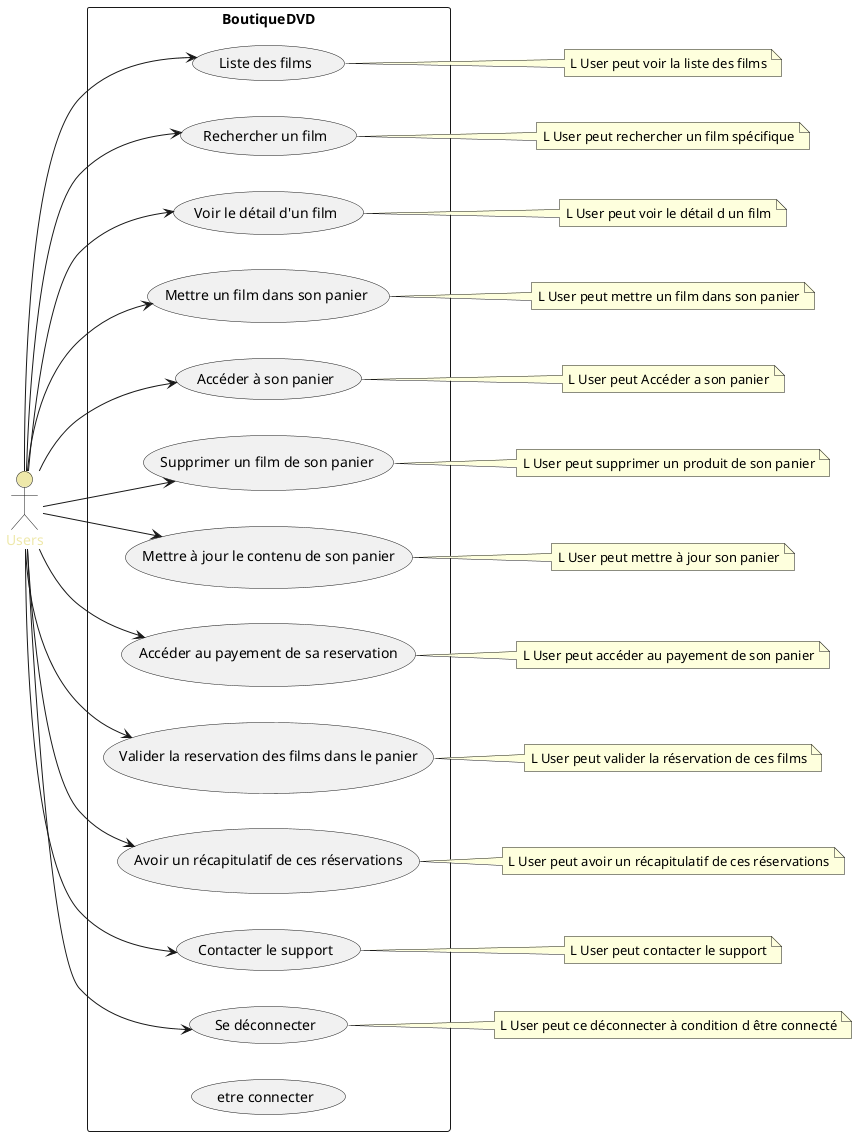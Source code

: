 @startuml Exercice2
left to right direction


actor "Users" as U #PaleGoldenRod;text:PaleGoldenRod

rectangle "BoutiqueDVD" {
    usecase "Liste des films" as UC1
    usecase "Rechercher un film" as UC2
    usecase "Voir le détail d'un film" as UC3
    usecase "Mettre un film dans son panier" as UC4
    usecase "Accéder à son panier" as UC5
    usecase "Supprimer un film de son panier" as UC6
    usecase "Mettre à jour le contenu de son panier" as UC7
    usecase "Accéder au payement de sa reservation" as UC8
    usecase "Valider la reservation des films dans le panier" as UC9
    usecase "Avoir un récapitulatif de ces réservations" as UC10
    usecase "Contacter le support" as UC11
    usecase "Se déconnecter" as UC12
    usecase "etre connecter" as UC13
    }

    U --> UC1
    U --> UC2
    U --> UC3
    U --> UC4
    U --> UC5
    U --> UC6
    U --> UC7
    U --> UC8
    U --> UC9
    U --> UC10
    U --> UC11
    U --> UC12

    note right of UC1
    L User peut voir la liste des films
    end note

    note right of UC2
    L User peut rechercher un film spécifique
    end note

    note right of UC3
    L User peut voir le détail d un film
    end note

    note right of UC4
    L User peut mettre un film dans son panier
    end note

    note right of UC5
    L User peut Accéder a son panier
    end note

    note right of UC6
    L User peut supprimer un produit de son panier
    end note

    note right of UC7
    L User peut mettre à jour son panier
    end note

    note right of UC8
    L User peut accéder au payement de son panier
    end note

    note right of UC9
    L User peut valider la réservation de ces films
    end note

    note right of UC10
    L User peut avoir un récapitulatif de ces réservations
    end note

    note right of UC11
    L User peut contacter le support
    end note

    note right of UC12
    L User peut ce déconnecter à condition d être connecté
    end note

    @enduml